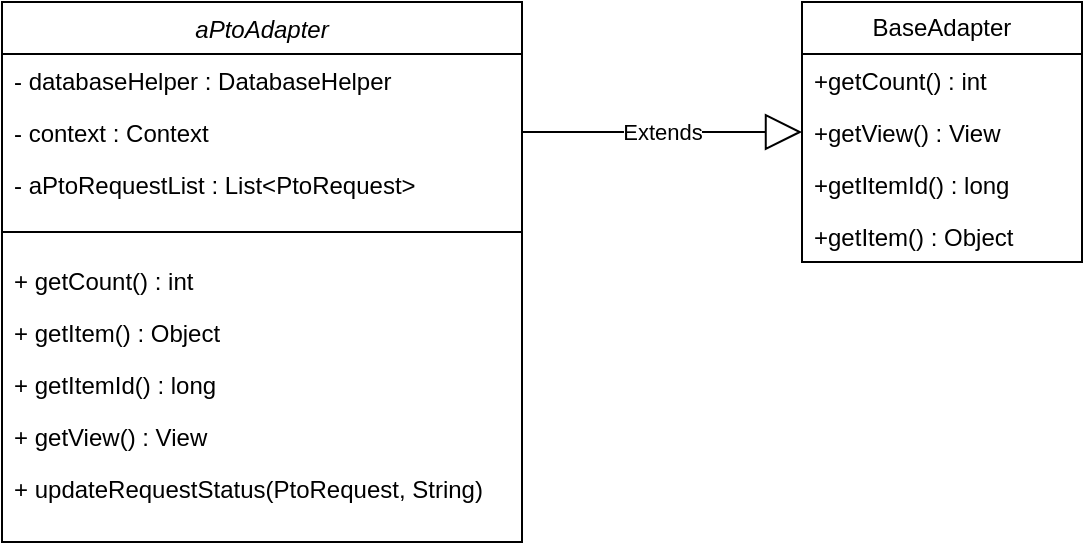 <mxfile version="25.0.1">
  <diagram name="Page-1" id="sad-VXQjtH_j8MGY-lj4">
    <mxGraphModel dx="392" dy="499" grid="1" gridSize="10" guides="1" tooltips="1" connect="1" arrows="1" fold="1" page="1" pageScale="1" pageWidth="827" pageHeight="1169" math="0" shadow="0">
      <root>
        <mxCell id="0" />
        <mxCell id="1" parent="0" />
        <mxCell id="j9V-ohLOCYpJt9FPyv6H-1" value="aPtoAdapter" style="swimlane;fontStyle=2;align=center;verticalAlign=top;childLayout=stackLayout;horizontal=1;startSize=26;horizontalStack=0;resizeParent=1;resizeLast=0;collapsible=1;marginBottom=0;rounded=0;shadow=0;strokeWidth=1;" parent="1" vertex="1">
          <mxGeometry x="220" y="120" width="260" height="270" as="geometry">
            <mxRectangle x="230" y="140" width="160" height="26" as="alternateBounds" />
          </mxGeometry>
        </mxCell>
        <mxCell id="j9V-ohLOCYpJt9FPyv6H-3" value="- databaseHelper : DatabaseHelper" style="text;align=left;verticalAlign=top;spacingLeft=4;spacingRight=4;overflow=hidden;rotatable=0;points=[[0,0.5],[1,0.5]];portConstraint=eastwest;rounded=0;shadow=0;html=0;" parent="j9V-ohLOCYpJt9FPyv6H-1" vertex="1">
          <mxGeometry y="26" width="260" height="26" as="geometry" />
        </mxCell>
        <mxCell id="j9V-ohLOCYpJt9FPyv6H-4" value="- context : Context" style="text;align=left;verticalAlign=top;spacingLeft=4;spacingRight=4;overflow=hidden;rotatable=0;points=[[0,0.5],[1,0.5]];portConstraint=eastwest;rounded=0;shadow=0;html=0;" parent="j9V-ohLOCYpJt9FPyv6H-1" vertex="1">
          <mxGeometry y="52" width="260" height="26" as="geometry" />
        </mxCell>
        <mxCell id="j9V-ohLOCYpJt9FPyv6H-5" value="- aPtoRequestList : List&lt;PtoRequest&gt;" style="text;align=left;verticalAlign=top;spacingLeft=4;spacingRight=4;overflow=hidden;rotatable=0;points=[[0,0.5],[1,0.5]];portConstraint=eastwest;rounded=0;shadow=0;html=0;" parent="j9V-ohLOCYpJt9FPyv6H-1" vertex="1">
          <mxGeometry y="78" width="260" height="26" as="geometry" />
        </mxCell>
        <mxCell id="j9V-ohLOCYpJt9FPyv6H-13" value="" style="line;html=1;strokeWidth=1;align=left;verticalAlign=middle;spacingTop=-1;spacingLeft=3;spacingRight=3;rotatable=0;labelPosition=right;points=[];portConstraint=eastwest;" parent="j9V-ohLOCYpJt9FPyv6H-1" vertex="1">
          <mxGeometry y="104" width="260" height="22" as="geometry" />
        </mxCell>
        <mxCell id="j9V-ohLOCYpJt9FPyv6H-14" value="+ getCount() : int" style="text;align=left;verticalAlign=top;spacingLeft=4;spacingRight=4;overflow=hidden;rotatable=0;points=[[0,0.5],[1,0.5]];portConstraint=eastwest;" parent="j9V-ohLOCYpJt9FPyv6H-1" vertex="1">
          <mxGeometry y="126" width="260" height="26" as="geometry" />
        </mxCell>
        <mxCell id="j9V-ohLOCYpJt9FPyv6H-20" value="+ getItem() : Object" style="text;align=left;verticalAlign=top;spacingLeft=4;spacingRight=4;overflow=hidden;rotatable=0;points=[[0,0.5],[1,0.5]];portConstraint=eastwest;" parent="j9V-ohLOCYpJt9FPyv6H-1" vertex="1">
          <mxGeometry y="152" width="260" height="26" as="geometry" />
        </mxCell>
        <mxCell id="j9V-ohLOCYpJt9FPyv6H-21" value="+ getItemId() : long" style="text;align=left;verticalAlign=top;spacingLeft=4;spacingRight=4;overflow=hidden;rotatable=0;points=[[0,0.5],[1,0.5]];portConstraint=eastwest;" parent="j9V-ohLOCYpJt9FPyv6H-1" vertex="1">
          <mxGeometry y="178" width="260" height="26" as="geometry" />
        </mxCell>
        <mxCell id="j9V-ohLOCYpJt9FPyv6H-22" value="+ getView() : View" style="text;align=left;verticalAlign=top;spacingLeft=4;spacingRight=4;overflow=hidden;rotatable=0;points=[[0,0.5],[1,0.5]];portConstraint=eastwest;" parent="j9V-ohLOCYpJt9FPyv6H-1" vertex="1">
          <mxGeometry y="204" width="260" height="26" as="geometry" />
        </mxCell>
        <mxCell id="jt1GaOG-knCPEs93k3EU-1" value="+ updateRequestStatus(PtoRequest, String)" style="text;align=left;verticalAlign=top;spacingLeft=4;spacingRight=4;overflow=hidden;rotatable=0;points=[[0,0.5],[1,0.5]];portConstraint=eastwest;" vertex="1" parent="j9V-ohLOCYpJt9FPyv6H-1">
          <mxGeometry y="230" width="260" height="26" as="geometry" />
        </mxCell>
        <mxCell id="j9V-ohLOCYpJt9FPyv6H-16" value="BaseAdapter" style="swimlane;fontStyle=0;childLayout=stackLayout;horizontal=1;startSize=26;fillColor=none;horizontalStack=0;resizeParent=1;resizeParentMax=0;resizeLast=0;collapsible=1;marginBottom=0;whiteSpace=wrap;html=1;" parent="1" vertex="1">
          <mxGeometry x="620" y="120" width="140" height="130" as="geometry" />
        </mxCell>
        <mxCell id="j9V-ohLOCYpJt9FPyv6H-23" value="+getCount() : int" style="text;align=left;verticalAlign=top;spacingLeft=4;spacingRight=4;overflow=hidden;rotatable=0;points=[[0,0.5],[1,0.5]];portConstraint=eastwest;" parent="j9V-ohLOCYpJt9FPyv6H-16" vertex="1">
          <mxGeometry y="26" width="140" height="26" as="geometry" />
        </mxCell>
        <mxCell id="j9V-ohLOCYpJt9FPyv6H-26" value="+getView() : View" style="text;align=left;verticalAlign=top;spacingLeft=4;spacingRight=4;overflow=hidden;rotatable=0;points=[[0,0.5],[1,0.5]];portConstraint=eastwest;" parent="j9V-ohLOCYpJt9FPyv6H-16" vertex="1">
          <mxGeometry y="52" width="140" height="26" as="geometry" />
        </mxCell>
        <mxCell id="j9V-ohLOCYpJt9FPyv6H-25" value="+getItemId() : long" style="text;align=left;verticalAlign=top;spacingLeft=4;spacingRight=4;overflow=hidden;rotatable=0;points=[[0,0.5],[1,0.5]];portConstraint=eastwest;" parent="j9V-ohLOCYpJt9FPyv6H-16" vertex="1">
          <mxGeometry y="78" width="140" height="26" as="geometry" />
        </mxCell>
        <mxCell id="j9V-ohLOCYpJt9FPyv6H-24" value="+getItem() : Object" style="text;align=left;verticalAlign=top;spacingLeft=4;spacingRight=4;overflow=hidden;rotatable=0;points=[[0,0.5],[1,0.5]];portConstraint=eastwest;" parent="j9V-ohLOCYpJt9FPyv6H-16" vertex="1">
          <mxGeometry y="104" width="140" height="26" as="geometry" />
        </mxCell>
        <mxCell id="j9V-ohLOCYpJt9FPyv6H-27" value="Extends" style="endArrow=block;endSize=16;endFill=0;html=1;rounded=0;exitX=1;exitY=0.5;exitDx=0;exitDy=0;entryX=0;entryY=0.5;entryDx=0;entryDy=0;" parent="1" source="j9V-ohLOCYpJt9FPyv6H-4" target="j9V-ohLOCYpJt9FPyv6H-26" edge="1">
          <mxGeometry width="160" relative="1" as="geometry">
            <mxPoint x="470" y="250" as="sourcePoint" />
            <mxPoint x="530" y="280" as="targetPoint" />
          </mxGeometry>
        </mxCell>
      </root>
    </mxGraphModel>
  </diagram>
</mxfile>
